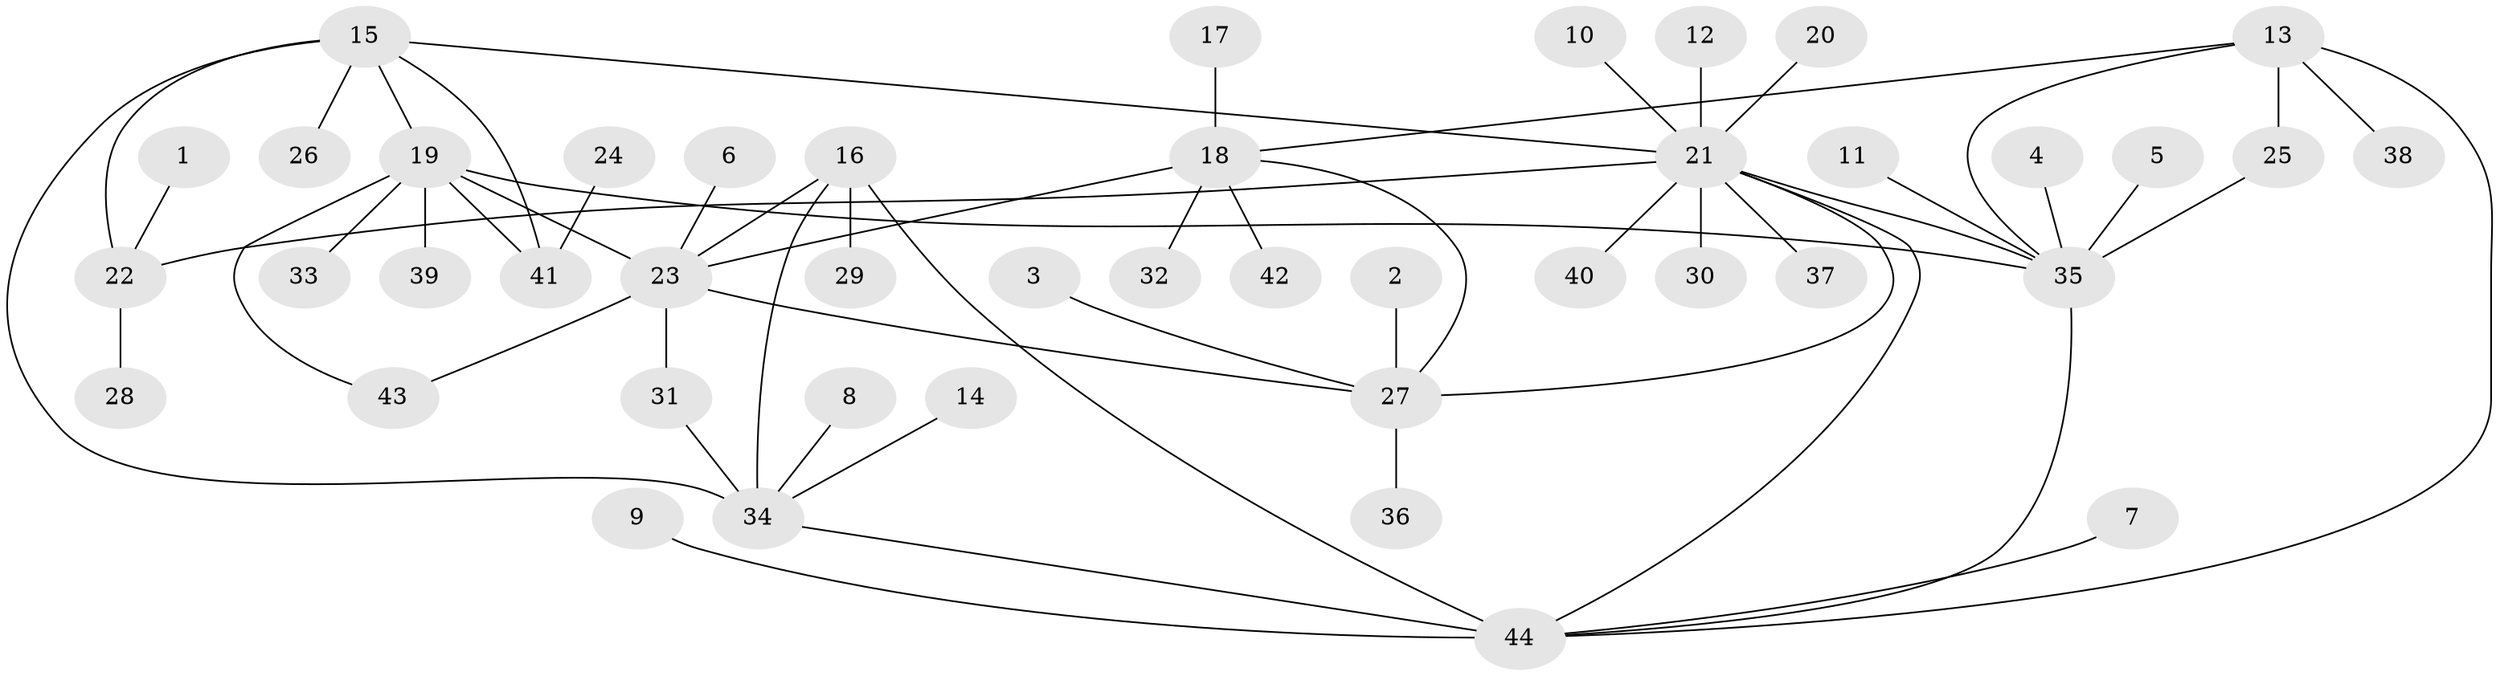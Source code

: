 // original degree distribution, {6: 0.04597701149425287, 10: 0.034482758620689655, 5: 0.04597701149425287, 4: 0.022988505747126436, 3: 0.05747126436781609, 9: 0.011494252873563218, 8: 0.04597701149425287, 7: 0.011494252873563218, 1: 0.5172413793103449, 2: 0.20689655172413793}
// Generated by graph-tools (version 1.1) at 2025/50/03/09/25 03:50:33]
// undirected, 44 vertices, 57 edges
graph export_dot {
graph [start="1"]
  node [color=gray90,style=filled];
  1;
  2;
  3;
  4;
  5;
  6;
  7;
  8;
  9;
  10;
  11;
  12;
  13;
  14;
  15;
  16;
  17;
  18;
  19;
  20;
  21;
  22;
  23;
  24;
  25;
  26;
  27;
  28;
  29;
  30;
  31;
  32;
  33;
  34;
  35;
  36;
  37;
  38;
  39;
  40;
  41;
  42;
  43;
  44;
  1 -- 22 [weight=1.0];
  2 -- 27 [weight=1.0];
  3 -- 27 [weight=1.0];
  4 -- 35 [weight=1.0];
  5 -- 35 [weight=1.0];
  6 -- 23 [weight=1.0];
  7 -- 44 [weight=1.0];
  8 -- 34 [weight=1.0];
  9 -- 44 [weight=1.0];
  10 -- 21 [weight=1.0];
  11 -- 35 [weight=1.0];
  12 -- 21 [weight=1.0];
  13 -- 18 [weight=1.0];
  13 -- 25 [weight=2.0];
  13 -- 35 [weight=2.0];
  13 -- 38 [weight=1.0];
  13 -- 44 [weight=1.0];
  14 -- 34 [weight=1.0];
  15 -- 19 [weight=2.0];
  15 -- 21 [weight=1.0];
  15 -- 22 [weight=1.0];
  15 -- 26 [weight=1.0];
  15 -- 34 [weight=2.0];
  15 -- 41 [weight=1.0];
  16 -- 23 [weight=1.0];
  16 -- 29 [weight=1.0];
  16 -- 34 [weight=2.0];
  16 -- 44 [weight=2.0];
  17 -- 18 [weight=1.0];
  18 -- 23 [weight=2.0];
  18 -- 27 [weight=1.0];
  18 -- 32 [weight=1.0];
  18 -- 42 [weight=1.0];
  19 -- 23 [weight=1.0];
  19 -- 33 [weight=1.0];
  19 -- 35 [weight=1.0];
  19 -- 39 [weight=1.0];
  19 -- 41 [weight=2.0];
  19 -- 43 [weight=1.0];
  20 -- 21 [weight=1.0];
  21 -- 22 [weight=3.0];
  21 -- 27 [weight=2.0];
  21 -- 30 [weight=1.0];
  21 -- 35 [weight=1.0];
  21 -- 37 [weight=1.0];
  21 -- 40 [weight=1.0];
  21 -- 44 [weight=1.0];
  22 -- 28 [weight=1.0];
  23 -- 27 [weight=2.0];
  23 -- 31 [weight=1.0];
  23 -- 43 [weight=1.0];
  24 -- 41 [weight=1.0];
  25 -- 35 [weight=1.0];
  27 -- 36 [weight=1.0];
  31 -- 34 [weight=1.0];
  34 -- 44 [weight=1.0];
  35 -- 44 [weight=1.0];
}

